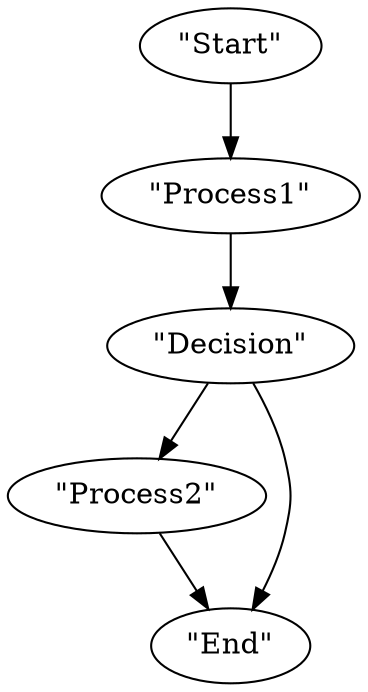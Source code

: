 strict digraph G {
  Start [ label="\"Start\"" ];
  Process1 [ label="\"Process1\"" ];
  Decision [ label="\"Decision\"" ];
  Process2 [ label="\"Process2\"" ];
  End [ label="\"End\"" ];
  Start -> Process1;
  Process1 -> Decision;
  Decision -> Process2;
  Decision -> End;
  Process2 -> End;
}
